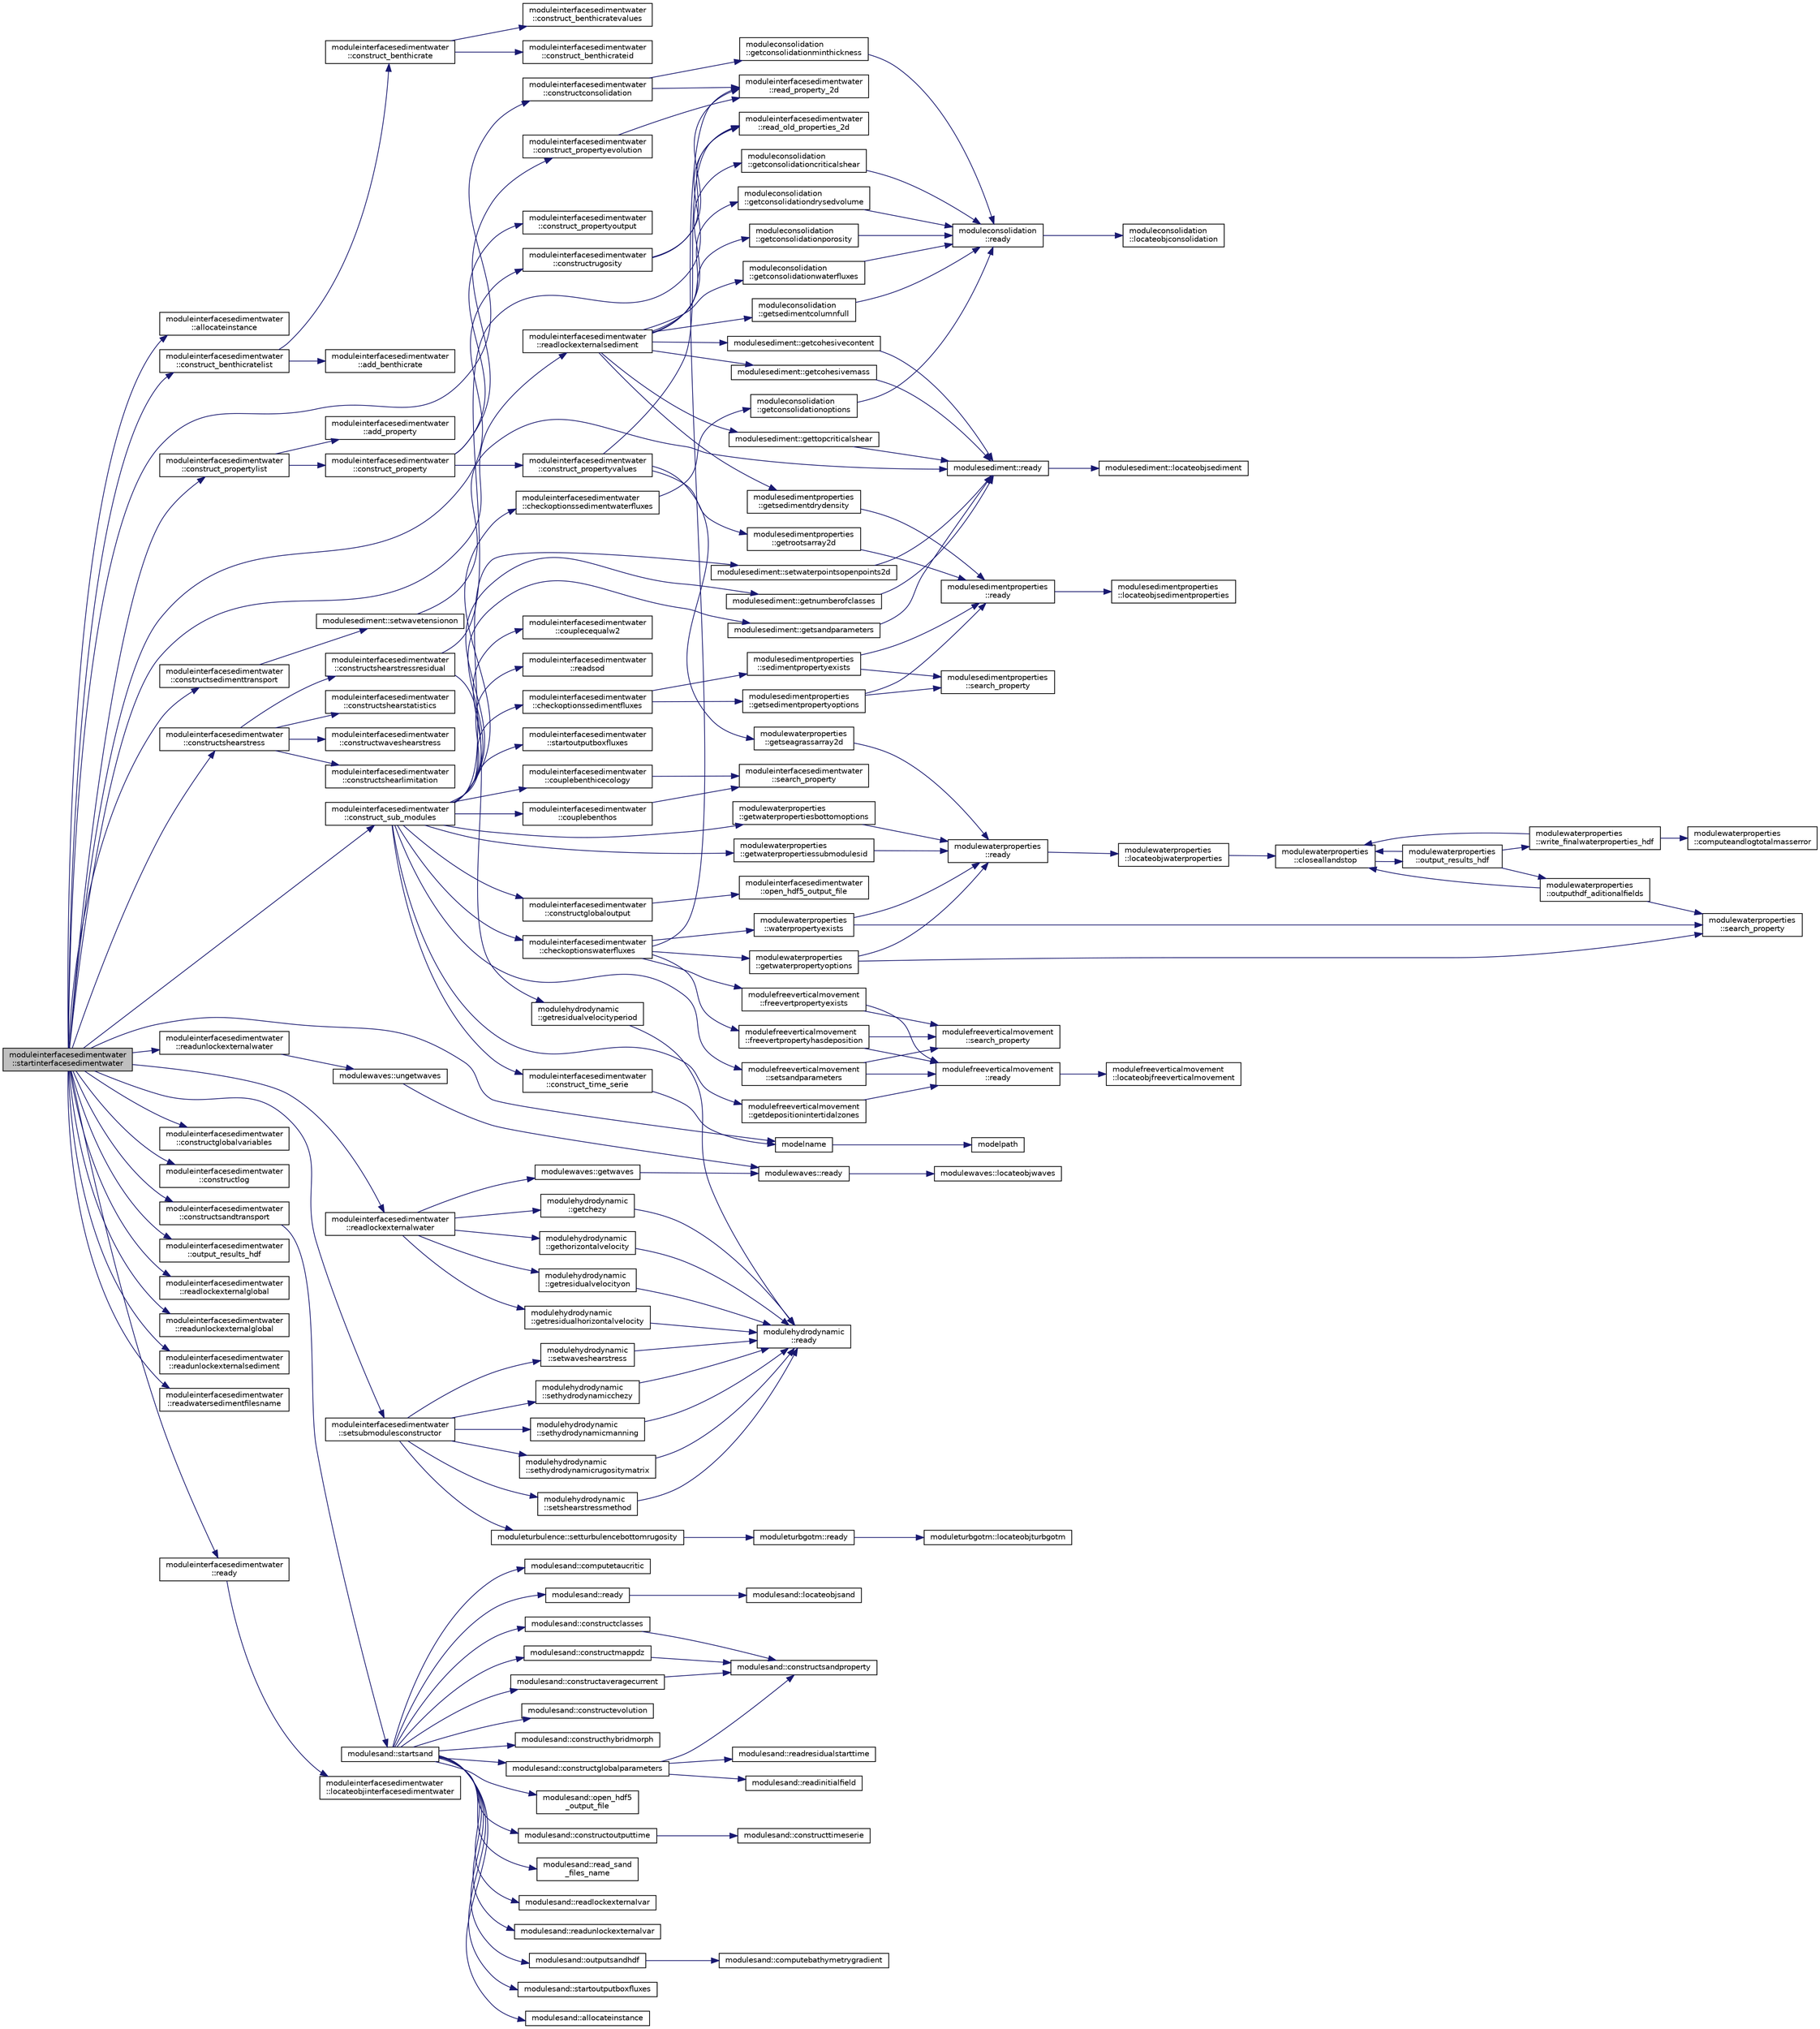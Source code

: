 digraph "moduleinterfacesedimentwater::startinterfacesedimentwater"
{
 // LATEX_PDF_SIZE
  edge [fontname="Helvetica",fontsize="10",labelfontname="Helvetica",labelfontsize="10"];
  node [fontname="Helvetica",fontsize="10",shape=record];
  rankdir="LR";
  Node1 [label="moduleinterfacesedimentwater\l::startinterfacesedimentwater",height=0.2,width=0.4,color="black", fillcolor="grey75", style="filled", fontcolor="black",tooltip=" "];
  Node1 -> Node2 [color="midnightblue",fontsize="10",style="solid"];
  Node2 [label="moduleinterfacesedimentwater\l::allocateinstance",height=0.2,width=0.4,color="black", fillcolor="white", style="filled",URL="$namespacemoduleinterfacesedimentwater.html#ab65f957bafcb50f6f38a075ca13833de",tooltip=" "];
  Node1 -> Node3 [color="midnightblue",fontsize="10",style="solid"];
  Node3 [label="moduleinterfacesedimentwater\l::construct_benthicratelist",height=0.2,width=0.4,color="black", fillcolor="white", style="filled",URL="$namespacemoduleinterfacesedimentwater.html#a4713df4000135a16a6b464063f75fe72",tooltip=" "];
  Node3 -> Node4 [color="midnightblue",fontsize="10",style="solid"];
  Node4 [label="moduleinterfacesedimentwater\l::add_benthicrate",height=0.2,width=0.4,color="black", fillcolor="white", style="filled",URL="$namespacemoduleinterfacesedimentwater.html#a9d88824cf037c2b56b53fc58c3274259",tooltip=" "];
  Node3 -> Node5 [color="midnightblue",fontsize="10",style="solid"];
  Node5 [label="moduleinterfacesedimentwater\l::construct_benthicrate",height=0.2,width=0.4,color="black", fillcolor="white", style="filled",URL="$namespacemoduleinterfacesedimentwater.html#ab413235c8b7ada790b2fdaa8d3598925",tooltip=" "];
  Node5 -> Node6 [color="midnightblue",fontsize="10",style="solid"];
  Node6 [label="moduleinterfacesedimentwater\l::construct_benthicrateid",height=0.2,width=0.4,color="black", fillcolor="white", style="filled",URL="$namespacemoduleinterfacesedimentwater.html#a079a9bc42bec35aabbd6e236c075228e",tooltip=" "];
  Node5 -> Node7 [color="midnightblue",fontsize="10",style="solid"];
  Node7 [label="moduleinterfacesedimentwater\l::construct_benthicratevalues",height=0.2,width=0.4,color="black", fillcolor="white", style="filled",URL="$namespacemoduleinterfacesedimentwater.html#a6172f96194c964b013cd855127df7b8d",tooltip=" "];
  Node1 -> Node8 [color="midnightblue",fontsize="10",style="solid"];
  Node8 [label="moduleinterfacesedimentwater\l::construct_propertylist",height=0.2,width=0.4,color="black", fillcolor="white", style="filled",URL="$namespacemoduleinterfacesedimentwater.html#a1db436f609ed9890367a1345dba195c0",tooltip=" "];
  Node8 -> Node9 [color="midnightblue",fontsize="10",style="solid"];
  Node9 [label="moduleinterfacesedimentwater\l::add_property",height=0.2,width=0.4,color="black", fillcolor="white", style="filled",URL="$namespacemoduleinterfacesedimentwater.html#aa06e726d01ab265942552440a00f80f8",tooltip=" "];
  Node8 -> Node10 [color="midnightblue",fontsize="10",style="solid"];
  Node10 [label="moduleinterfacesedimentwater\l::construct_property",height=0.2,width=0.4,color="black", fillcolor="white", style="filled",URL="$namespacemoduleinterfacesedimentwater.html#a7388cf4b98f85f5b8bc80f3e59724650",tooltip=" "];
  Node10 -> Node11 [color="midnightblue",fontsize="10",style="solid"];
  Node11 [label="moduleinterfacesedimentwater\l::construct_propertyevolution",height=0.2,width=0.4,color="black", fillcolor="white", style="filled",URL="$namespacemoduleinterfacesedimentwater.html#a6336ff1fc78b8fe728b00770c5b311b0",tooltip=" "];
  Node11 -> Node12 [color="midnightblue",fontsize="10",style="solid"];
  Node12 [label="moduleinterfacesedimentwater\l::read_property_2d",height=0.2,width=0.4,color="black", fillcolor="white", style="filled",URL="$namespacemoduleinterfacesedimentwater.html#a8cfac9807ceccbcd4aa2d115757fe179",tooltip=" "];
  Node10 -> Node13 [color="midnightblue",fontsize="10",style="solid"];
  Node13 [label="moduleinterfacesedimentwater\l::construct_propertyoutput",height=0.2,width=0.4,color="black", fillcolor="white", style="filled",URL="$namespacemoduleinterfacesedimentwater.html#a63417d4ba89dc1cc869efface42ddc8a",tooltip=" "];
  Node10 -> Node14 [color="midnightblue",fontsize="10",style="solid"];
  Node14 [label="moduleinterfacesedimentwater\l::construct_propertyvalues",height=0.2,width=0.4,color="black", fillcolor="white", style="filled",URL="$namespacemoduleinterfacesedimentwater.html#a9e41247ffadd3cbbaf6315c7a890f885",tooltip=" "];
  Node14 -> Node15 [color="midnightblue",fontsize="10",style="solid"];
  Node15 [label="modulesedimentproperties\l::getrootsarray2d",height=0.2,width=0.4,color="black", fillcolor="white", style="filled",URL="$namespacemodulesedimentproperties.html#a36fdb0ce96392baedfac23a2a327bf82",tooltip=" "];
  Node15 -> Node16 [color="midnightblue",fontsize="10",style="solid"];
  Node16 [label="modulesedimentproperties\l::ready",height=0.2,width=0.4,color="black", fillcolor="white", style="filled",URL="$namespacemodulesedimentproperties.html#a0ac80b6b6970285688cd69f623317e33",tooltip=" "];
  Node16 -> Node17 [color="midnightblue",fontsize="10",style="solid"];
  Node17 [label="modulesedimentproperties\l::locateobjsedimentproperties",height=0.2,width=0.4,color="black", fillcolor="white", style="filled",URL="$namespacemodulesedimentproperties.html#a8bdf617b0165523af238758f5b5a5767",tooltip=" "];
  Node14 -> Node18 [color="midnightblue",fontsize="10",style="solid"];
  Node18 [label="modulewaterproperties\l::getseagrassarray2d",height=0.2,width=0.4,color="black", fillcolor="white", style="filled",URL="$namespacemodulewaterproperties.html#a627fb9974f1a0e254f8b0f6dfa4653ea",tooltip=" "];
  Node18 -> Node19 [color="midnightblue",fontsize="10",style="solid"];
  Node19 [label="modulewaterproperties\l::ready",height=0.2,width=0.4,color="black", fillcolor="white", style="filled",URL="$namespacemodulewaterproperties.html#ad54774dedce486739249cb10b4de21e2",tooltip=" "];
  Node19 -> Node20 [color="midnightblue",fontsize="10",style="solid"];
  Node20 [label="modulewaterproperties\l::locateobjwaterproperties",height=0.2,width=0.4,color="black", fillcolor="white", style="filled",URL="$namespacemodulewaterproperties.html#ae4516d6c7f3687b0293515314b0ade90",tooltip=" "];
  Node20 -> Node21 [color="midnightblue",fontsize="10",style="solid"];
  Node21 [label="modulewaterproperties\l::closeallandstop",height=0.2,width=0.4,color="black", fillcolor="white", style="filled",URL="$namespacemodulewaterproperties.html#a5bb74dfe4637836633ca6817a4a72758",tooltip=" "];
  Node21 -> Node22 [color="midnightblue",fontsize="10",style="solid"];
  Node22 [label="modulewaterproperties\l::output_results_hdf",height=0.2,width=0.4,color="black", fillcolor="white", style="filled",URL="$namespacemodulewaterproperties.html#a78143a2ee73e78a6441a03852a7b9f9a",tooltip=" "];
  Node22 -> Node21 [color="midnightblue",fontsize="10",style="solid"];
  Node22 -> Node23 [color="midnightblue",fontsize="10",style="solid"];
  Node23 [label="modulewaterproperties\l::outputhdf_aditionalfields",height=0.2,width=0.4,color="black", fillcolor="white", style="filled",URL="$namespacemodulewaterproperties.html#a0e590dc368b505cd9ea918d724d3eee3",tooltip=" "];
  Node23 -> Node21 [color="midnightblue",fontsize="10",style="solid"];
  Node23 -> Node24 [color="midnightblue",fontsize="10",style="solid"];
  Node24 [label="modulewaterproperties\l::search_property",height=0.2,width=0.4,color="black", fillcolor="white", style="filled",URL="$namespacemodulewaterproperties.html#ae6b7d758da27fb15faee52b3ed14029d",tooltip=" "];
  Node22 -> Node25 [color="midnightblue",fontsize="10",style="solid"];
  Node25 [label="modulewaterproperties\l::write_finalwaterproperties_hdf",height=0.2,width=0.4,color="black", fillcolor="white", style="filled",URL="$namespacemodulewaterproperties.html#a2893cea8ca427b1290aeb65593659aa0",tooltip=" "];
  Node25 -> Node21 [color="midnightblue",fontsize="10",style="solid"];
  Node25 -> Node26 [color="midnightblue",fontsize="10",style="solid"];
  Node26 [label="modulewaterproperties\l::computeandlogtotalmasserror",height=0.2,width=0.4,color="black", fillcolor="white", style="filled",URL="$namespacemodulewaterproperties.html#af1b9165b0e72747e4478868c7e5eff00",tooltip=" "];
  Node14 -> Node27 [color="midnightblue",fontsize="10",style="solid"];
  Node27 [label="moduleinterfacesedimentwater\l::read_old_properties_2d",height=0.2,width=0.4,color="black", fillcolor="white", style="filled",URL="$namespacemoduleinterfacesedimentwater.html#a5ecef3f0b90f38fe83b205a0d5cbe7ca",tooltip=" "];
  Node1 -> Node28 [color="midnightblue",fontsize="10",style="solid"];
  Node28 [label="moduleinterfacesedimentwater\l::construct_sub_modules",height=0.2,width=0.4,color="black", fillcolor="white", style="filled",URL="$namespacemoduleinterfacesedimentwater.html#a95c6fc880171b2c2d476ac8adcb366e0",tooltip=" "];
  Node28 -> Node29 [color="midnightblue",fontsize="10",style="solid"];
  Node29 [label="moduleinterfacesedimentwater\l::checkoptionssedimentfluxes",height=0.2,width=0.4,color="black", fillcolor="white", style="filled",URL="$namespacemoduleinterfacesedimentwater.html#af1236045d4bf3e91947d80c8c3140745",tooltip=" "];
  Node29 -> Node30 [color="midnightblue",fontsize="10",style="solid"];
  Node30 [label="modulesedimentproperties\l::getsedimentpropertyoptions",height=0.2,width=0.4,color="black", fillcolor="white", style="filled",URL="$namespacemodulesedimentproperties.html#a140a456cc243156f2a6bc2d18fc0a834",tooltip=" "];
  Node30 -> Node16 [color="midnightblue",fontsize="10",style="solid"];
  Node30 -> Node31 [color="midnightblue",fontsize="10",style="solid"];
  Node31 [label="modulesedimentproperties\l::search_property",height=0.2,width=0.4,color="black", fillcolor="white", style="filled",URL="$namespacemodulesedimentproperties.html#a30718f70ea81a445eb986292b5c9cd5f",tooltip=" "];
  Node29 -> Node32 [color="midnightblue",fontsize="10",style="solid"];
  Node32 [label="modulesedimentproperties\l::sedimentpropertyexists",height=0.2,width=0.4,color="black", fillcolor="white", style="filled",URL="$namespacemodulesedimentproperties.html#a5b50162eeb042d1b89c4fc2ed2edfa45",tooltip=" "];
  Node32 -> Node16 [color="midnightblue",fontsize="10",style="solid"];
  Node32 -> Node31 [color="midnightblue",fontsize="10",style="solid"];
  Node28 -> Node33 [color="midnightblue",fontsize="10",style="solid"];
  Node33 [label="moduleinterfacesedimentwater\l::checkoptionssedimentwaterfluxes",height=0.2,width=0.4,color="black", fillcolor="white", style="filled",URL="$namespacemoduleinterfacesedimentwater.html#a4e30b1a0b5e1d1437a7a7f27bc7aea53",tooltip=" "];
  Node33 -> Node34 [color="midnightblue",fontsize="10",style="solid"];
  Node34 [label="moduleconsolidation\l::getconsolidationoptions",height=0.2,width=0.4,color="black", fillcolor="white", style="filled",URL="$namespacemoduleconsolidation.html#a37aecd6313d74a8d082f6b77cd63bfef",tooltip=" "];
  Node34 -> Node35 [color="midnightblue",fontsize="10",style="solid"];
  Node35 [label="moduleconsolidation\l::ready",height=0.2,width=0.4,color="black", fillcolor="white", style="filled",URL="$namespacemoduleconsolidation.html#ab6b8d86bedc5c2870f1fb998c297005e",tooltip=" "];
  Node35 -> Node36 [color="midnightblue",fontsize="10",style="solid"];
  Node36 [label="moduleconsolidation\l::locateobjconsolidation",height=0.2,width=0.4,color="black", fillcolor="white", style="filled",URL="$namespacemoduleconsolidation.html#a782ed1b2a1870dc38bceeca90e360669",tooltip=" "];
  Node28 -> Node37 [color="midnightblue",fontsize="10",style="solid"];
  Node37 [label="moduleinterfacesedimentwater\l::checkoptionswaterfluxes",height=0.2,width=0.4,color="black", fillcolor="white", style="filled",URL="$namespacemoduleinterfacesedimentwater.html#a3d7dba6457e9607bdd56867fc1e7516c",tooltip=" "];
  Node37 -> Node38 [color="midnightblue",fontsize="10",style="solid"];
  Node38 [label="modulefreeverticalmovement\l::freevertpropertyexists",height=0.2,width=0.4,color="black", fillcolor="white", style="filled",URL="$namespacemodulefreeverticalmovement.html#abe59234b027e4daf4dad54daa42f5438",tooltip=" "];
  Node38 -> Node39 [color="midnightblue",fontsize="10",style="solid"];
  Node39 [label="modulefreeverticalmovement\l::ready",height=0.2,width=0.4,color="black", fillcolor="white", style="filled",URL="$namespacemodulefreeverticalmovement.html#a6822a6ac8c2596feb6110b6fa936b42b",tooltip=" "];
  Node39 -> Node40 [color="midnightblue",fontsize="10",style="solid"];
  Node40 [label="modulefreeverticalmovement\l::locateobjfreeverticalmovement",height=0.2,width=0.4,color="black", fillcolor="white", style="filled",URL="$namespacemodulefreeverticalmovement.html#a5b77a0a606cd82e8b48959c866cc4029",tooltip=" "];
  Node38 -> Node41 [color="midnightblue",fontsize="10",style="solid"];
  Node41 [label="modulefreeverticalmovement\l::search_property",height=0.2,width=0.4,color="black", fillcolor="white", style="filled",URL="$namespacemodulefreeverticalmovement.html#a7533a239e57263d95d53d832615113be",tooltip=" "];
  Node37 -> Node42 [color="midnightblue",fontsize="10",style="solid"];
  Node42 [label="modulefreeverticalmovement\l::freevertpropertyhasdeposition",height=0.2,width=0.4,color="black", fillcolor="white", style="filled",URL="$namespacemodulefreeverticalmovement.html#a5df00d9a684664131c8c007872e866a8",tooltip=" "];
  Node42 -> Node39 [color="midnightblue",fontsize="10",style="solid"];
  Node42 -> Node41 [color="midnightblue",fontsize="10",style="solid"];
  Node37 -> Node43 [color="midnightblue",fontsize="10",style="solid"];
  Node43 [label="modulewaterproperties\l::getwaterpropertyoptions",height=0.2,width=0.4,color="black", fillcolor="white", style="filled",URL="$namespacemodulewaterproperties.html#aab0b283f67aa51240519cab03610aab7",tooltip=" "];
  Node43 -> Node19 [color="midnightblue",fontsize="10",style="solid"];
  Node43 -> Node24 [color="midnightblue",fontsize="10",style="solid"];
  Node37 -> Node12 [color="midnightblue",fontsize="10",style="solid"];
  Node37 -> Node44 [color="midnightblue",fontsize="10",style="solid"];
  Node44 [label="modulewaterproperties\l::waterpropertyexists",height=0.2,width=0.4,color="black", fillcolor="white", style="filled",URL="$namespacemodulewaterproperties.html#a2c7278a1e0767b9b9c5419a5b34299f5",tooltip=" "];
  Node44 -> Node19 [color="midnightblue",fontsize="10",style="solid"];
  Node44 -> Node24 [color="midnightblue",fontsize="10",style="solid"];
  Node28 -> Node45 [color="midnightblue",fontsize="10",style="solid"];
  Node45 [label="moduleinterfacesedimentwater\l::construct_time_serie",height=0.2,width=0.4,color="black", fillcolor="white", style="filled",URL="$namespacemoduleinterfacesedimentwater.html#ad93a2c6131aefc16d45e6f81ca87678e",tooltip=" "];
  Node45 -> Node46 [color="midnightblue",fontsize="10",style="solid"];
  Node46 [label="modelname",height=0.2,width=0.4,color="black", fillcolor="white", style="filled",URL="$_main_8_f90.html#af0ae0b978e6573bc461573aa66062e83",tooltip=" "];
  Node46 -> Node47 [color="midnightblue",fontsize="10",style="solid"];
  Node47 [label="modelpath",height=0.2,width=0.4,color="black", fillcolor="white", style="filled",URL="$_main_8_f90.html#ada5b220b45dcba73a75264dcde43e3bd",tooltip=" "];
  Node28 -> Node48 [color="midnightblue",fontsize="10",style="solid"];
  Node48 [label="moduleinterfacesedimentwater\l::constructglobaloutput",height=0.2,width=0.4,color="black", fillcolor="white", style="filled",URL="$namespacemoduleinterfacesedimentwater.html#ac6a2892e7ef45d76ecf31efda1d69f96",tooltip=" "];
  Node48 -> Node49 [color="midnightblue",fontsize="10",style="solid"];
  Node49 [label="moduleinterfacesedimentwater\l::open_hdf5_output_file",height=0.2,width=0.4,color="black", fillcolor="white", style="filled",URL="$namespacemoduleinterfacesedimentwater.html#a4426ad3ca86030e07e39188a538bdca8",tooltip=" "];
  Node28 -> Node50 [color="midnightblue",fontsize="10",style="solid"];
  Node50 [label="moduleinterfacesedimentwater\l::couplebenthicecology",height=0.2,width=0.4,color="black", fillcolor="white", style="filled",URL="$namespacemoduleinterfacesedimentwater.html#a3f246d5d6de3e05347807acd5b8422a1",tooltip=" "];
  Node50 -> Node51 [color="midnightblue",fontsize="10",style="solid"];
  Node51 [label="moduleinterfacesedimentwater\l::search_property",height=0.2,width=0.4,color="black", fillcolor="white", style="filled",URL="$namespacemoduleinterfacesedimentwater.html#ae241bc3d883ac6be0459ecc4b5128d68",tooltip=" "];
  Node28 -> Node52 [color="midnightblue",fontsize="10",style="solid"];
  Node52 [label="moduleinterfacesedimentwater\l::couplebenthos",height=0.2,width=0.4,color="black", fillcolor="white", style="filled",URL="$namespacemoduleinterfacesedimentwater.html#a0c508a9cfd619780e5dee7d75830b71a",tooltip=" "];
  Node52 -> Node51 [color="midnightblue",fontsize="10",style="solid"];
  Node28 -> Node53 [color="midnightblue",fontsize="10",style="solid"];
  Node53 [label="moduleinterfacesedimentwater\l::couplecequalw2",height=0.2,width=0.4,color="black", fillcolor="white", style="filled",URL="$namespacemoduleinterfacesedimentwater.html#a853cbc670535f28311263abc42873874",tooltip=" "];
  Node28 -> Node54 [color="midnightblue",fontsize="10",style="solid"];
  Node54 [label="modulefreeverticalmovement\l::getdepositionintertidalzones",height=0.2,width=0.4,color="black", fillcolor="white", style="filled",URL="$namespacemodulefreeverticalmovement.html#a7aea36a1bc080954215034040adc4468",tooltip=" "];
  Node54 -> Node39 [color="midnightblue",fontsize="10",style="solid"];
  Node28 -> Node55 [color="midnightblue",fontsize="10",style="solid"];
  Node55 [label="modulesediment::getnumberofclasses",height=0.2,width=0.4,color="black", fillcolor="white", style="filled",URL="$namespacemodulesediment.html#a1b6836cb590222a61d3ec36961ce22c2",tooltip=" "];
  Node55 -> Node56 [color="midnightblue",fontsize="10",style="solid"];
  Node56 [label="modulesediment::ready",height=0.2,width=0.4,color="black", fillcolor="white", style="filled",URL="$namespacemodulesediment.html#a2427e7af36c908526797cc897f1dca07",tooltip=" "];
  Node56 -> Node57 [color="midnightblue",fontsize="10",style="solid"];
  Node57 [label="modulesediment::locateobjsediment",height=0.2,width=0.4,color="black", fillcolor="white", style="filled",URL="$namespacemodulesediment.html#a3719cfe21de51d5aff6e236bffdbe06d",tooltip=" "];
  Node28 -> Node58 [color="midnightblue",fontsize="10",style="solid"];
  Node58 [label="modulesediment::getsandparameters",height=0.2,width=0.4,color="black", fillcolor="white", style="filled",URL="$namespacemodulesediment.html#a283894d1d09fefa91f63082646eea486",tooltip=" "];
  Node58 -> Node56 [color="midnightblue",fontsize="10",style="solid"];
  Node28 -> Node59 [color="midnightblue",fontsize="10",style="solid"];
  Node59 [label="modulewaterproperties\l::getwaterpropertiesbottomoptions",height=0.2,width=0.4,color="black", fillcolor="white", style="filled",URL="$namespacemodulewaterproperties.html#a7c3194f050d1f1d1afd1dc2fd3e02dec",tooltip=" "];
  Node59 -> Node19 [color="midnightblue",fontsize="10",style="solid"];
  Node28 -> Node60 [color="midnightblue",fontsize="10",style="solid"];
  Node60 [label="modulewaterproperties\l::getwaterpropertiessubmodulesid",height=0.2,width=0.4,color="black", fillcolor="white", style="filled",URL="$namespacemodulewaterproperties.html#aa92bc10cfb8ceb9e3edd659ae8e6ed71",tooltip=" "];
  Node60 -> Node19 [color="midnightblue",fontsize="10",style="solid"];
  Node28 -> Node61 [color="midnightblue",fontsize="10",style="solid"];
  Node61 [label="moduleinterfacesedimentwater\l::readsod",height=0.2,width=0.4,color="black", fillcolor="white", style="filled",URL="$namespacemoduleinterfacesedimentwater.html#a86923875b20b0ddacafa24243a465222",tooltip=" "];
  Node28 -> Node62 [color="midnightblue",fontsize="10",style="solid"];
  Node62 [label="modulefreeverticalmovement\l::setsandparameters",height=0.2,width=0.4,color="black", fillcolor="white", style="filled",URL="$namespacemodulefreeverticalmovement.html#a9259d59598e55228b4b8a0ac729e3373",tooltip=" "];
  Node62 -> Node39 [color="midnightblue",fontsize="10",style="solid"];
  Node62 -> Node41 [color="midnightblue",fontsize="10",style="solid"];
  Node28 -> Node63 [color="midnightblue",fontsize="10",style="solid"];
  Node63 [label="modulesediment::setwaterpointsopenpoints2d",height=0.2,width=0.4,color="black", fillcolor="white", style="filled",URL="$namespacemodulesediment.html#a8c48bc8f4d2f029c54181f59654feaa5",tooltip=" "];
  Node63 -> Node56 [color="midnightblue",fontsize="10",style="solid"];
  Node28 -> Node64 [color="midnightblue",fontsize="10",style="solid"];
  Node64 [label="moduleinterfacesedimentwater\l::startoutputboxfluxes",height=0.2,width=0.4,color="black", fillcolor="white", style="filled",URL="$namespacemoduleinterfacesedimentwater.html#af7fed6c8828bf29ad2aadce486e94d62",tooltip=" "];
  Node1 -> Node65 [color="midnightblue",fontsize="10",style="solid"];
  Node65 [label="moduleinterfacesedimentwater\l::constructconsolidation",height=0.2,width=0.4,color="black", fillcolor="white", style="filled",URL="$namespacemoduleinterfacesedimentwater.html#af0c8cd28e080ee63fe3573266a390d33",tooltip=" "];
  Node65 -> Node66 [color="midnightblue",fontsize="10",style="solid"];
  Node66 [label="moduleconsolidation\l::getconsolidationminthickness",height=0.2,width=0.4,color="black", fillcolor="white", style="filled",URL="$namespacemoduleconsolidation.html#a9166ecea6df370e3decee58c70761e72",tooltip=" "];
  Node66 -> Node35 [color="midnightblue",fontsize="10",style="solid"];
  Node65 -> Node12 [color="midnightblue",fontsize="10",style="solid"];
  Node1 -> Node67 [color="midnightblue",fontsize="10",style="solid"];
  Node67 [label="moduleinterfacesedimentwater\l::constructglobalvariables",height=0.2,width=0.4,color="black", fillcolor="white", style="filled",URL="$namespacemoduleinterfacesedimentwater.html#a6f12890d7a3c41413a03f74cc366bd1a",tooltip=" "];
  Node1 -> Node68 [color="midnightblue",fontsize="10",style="solid"];
  Node68 [label="moduleinterfacesedimentwater\l::constructlog",height=0.2,width=0.4,color="black", fillcolor="white", style="filled",URL="$namespacemoduleinterfacesedimentwater.html#a77697f9640e26157a55381bdf7158131",tooltip=" "];
  Node1 -> Node69 [color="midnightblue",fontsize="10",style="solid"];
  Node69 [label="moduleinterfacesedimentwater\l::constructrugosity",height=0.2,width=0.4,color="black", fillcolor="white", style="filled",URL="$namespacemoduleinterfacesedimentwater.html#ae92e82b3ef714cf8b3516fa5e25469d3",tooltip=" "];
  Node69 -> Node27 [color="midnightblue",fontsize="10",style="solid"];
  Node69 -> Node12 [color="midnightblue",fontsize="10",style="solid"];
  Node1 -> Node70 [color="midnightblue",fontsize="10",style="solid"];
  Node70 [label="moduleinterfacesedimentwater\l::constructsandtransport",height=0.2,width=0.4,color="black", fillcolor="white", style="filled",URL="$namespacemoduleinterfacesedimentwater.html#a73bbb1dff0427c5f11a6ca3dce2ac6fb",tooltip=" "];
  Node70 -> Node71 [color="midnightblue",fontsize="10",style="solid"];
  Node71 [label="modulesand::startsand",height=0.2,width=0.4,color="black", fillcolor="white", style="filled",URL="$namespacemodulesand.html#a40b3b2fd3451026e5dc113c11bf6ad57",tooltip=" "];
  Node71 -> Node72 [color="midnightblue",fontsize="10",style="solid"];
  Node72 [label="modulesand::allocateinstance",height=0.2,width=0.4,color="black", fillcolor="white", style="filled",URL="$namespacemodulesand.html#ad161b287427b9612e9e73f0e7cb2b2ec",tooltip=" "];
  Node71 -> Node73 [color="midnightblue",fontsize="10",style="solid"];
  Node73 [label="modulesand::computetaucritic",height=0.2,width=0.4,color="black", fillcolor="white", style="filled",URL="$namespacemodulesand.html#a59ce9cc4ddca10eedae7fbc2ca0c2583",tooltip=" "];
  Node71 -> Node74 [color="midnightblue",fontsize="10",style="solid"];
  Node74 [label="modulesand::constructaveragecurrent",height=0.2,width=0.4,color="black", fillcolor="white", style="filled",URL="$namespacemodulesand.html#a04e1a85e46e9df0c79bdc0d537788c96",tooltip=" "];
  Node74 -> Node75 [color="midnightblue",fontsize="10",style="solid"];
  Node75 [label="modulesand::constructsandproperty",height=0.2,width=0.4,color="black", fillcolor="white", style="filled",URL="$namespacemodulesand.html#aafbbd9d9051904d6918751317595fb3d",tooltip=" "];
  Node71 -> Node76 [color="midnightblue",fontsize="10",style="solid"];
  Node76 [label="modulesand::constructclasses",height=0.2,width=0.4,color="black", fillcolor="white", style="filled",URL="$namespacemodulesand.html#a83a39e6e7dea7526131ca5a256383f63",tooltip=" "];
  Node76 -> Node75 [color="midnightblue",fontsize="10",style="solid"];
  Node71 -> Node77 [color="midnightblue",fontsize="10",style="solid"];
  Node77 [label="modulesand::constructevolution",height=0.2,width=0.4,color="black", fillcolor="white", style="filled",URL="$namespacemodulesand.html#a82762171a1b3adfea24df5d01e91490e",tooltip=" "];
  Node71 -> Node78 [color="midnightblue",fontsize="10",style="solid"];
  Node78 [label="modulesand::constructglobalparameters",height=0.2,width=0.4,color="black", fillcolor="white", style="filled",URL="$namespacemodulesand.html#a3f94338f096f34936302bce0d7d91189",tooltip=" "];
  Node78 -> Node75 [color="midnightblue",fontsize="10",style="solid"];
  Node78 -> Node79 [color="midnightblue",fontsize="10",style="solid"];
  Node79 [label="modulesand::readinitialfield",height=0.2,width=0.4,color="black", fillcolor="white", style="filled",URL="$namespacemodulesand.html#aa61dae13b284d7fedb73976eb0340e68",tooltip=" "];
  Node78 -> Node80 [color="midnightblue",fontsize="10",style="solid"];
  Node80 [label="modulesand::readresidualstarttime",height=0.2,width=0.4,color="black", fillcolor="white", style="filled",URL="$namespacemodulesand.html#a402ee8638c7fb9c825536051d1a6c5e8",tooltip=" "];
  Node71 -> Node81 [color="midnightblue",fontsize="10",style="solid"];
  Node81 [label="modulesand::constructhybridmorph",height=0.2,width=0.4,color="black", fillcolor="white", style="filled",URL="$namespacemodulesand.html#a5038864653c40852814080f8d2e82d7b",tooltip=" "];
  Node71 -> Node82 [color="midnightblue",fontsize="10",style="solid"];
  Node82 [label="modulesand::constructmappdz",height=0.2,width=0.4,color="black", fillcolor="white", style="filled",URL="$namespacemodulesand.html#a1fe3b75c21e01743ffaa043028b925b6",tooltip=" "];
  Node82 -> Node75 [color="midnightblue",fontsize="10",style="solid"];
  Node71 -> Node83 [color="midnightblue",fontsize="10",style="solid"];
  Node83 [label="modulesand::constructoutputtime",height=0.2,width=0.4,color="black", fillcolor="white", style="filled",URL="$namespacemodulesand.html#a0db362913d03be6c3ddaab19327561ce",tooltip=" "];
  Node83 -> Node84 [color="midnightblue",fontsize="10",style="solid"];
  Node84 [label="modulesand::constructtimeserie",height=0.2,width=0.4,color="black", fillcolor="white", style="filled",URL="$namespacemodulesand.html#a32501716978e666f3e0a16150986c209",tooltip=" "];
  Node71 -> Node85 [color="midnightblue",fontsize="10",style="solid"];
  Node85 [label="modulesand::open_hdf5\l_output_file",height=0.2,width=0.4,color="black", fillcolor="white", style="filled",URL="$namespacemodulesand.html#a508ae0cf41ca1a4046aa378241b38e19",tooltip=" "];
  Node71 -> Node86 [color="midnightblue",fontsize="10",style="solid"];
  Node86 [label="modulesand::outputsandhdf",height=0.2,width=0.4,color="black", fillcolor="white", style="filled",URL="$namespacemodulesand.html#af453c334bacf72e34c80ff7d4a71fb1a",tooltip=" "];
  Node86 -> Node87 [color="midnightblue",fontsize="10",style="solid"];
  Node87 [label="modulesand::computebathymetrygradient",height=0.2,width=0.4,color="black", fillcolor="white", style="filled",URL="$namespacemodulesand.html#a4fb9cf38c8854f5719cd1bd9633891ce",tooltip=" "];
  Node71 -> Node88 [color="midnightblue",fontsize="10",style="solid"];
  Node88 [label="modulesand::read_sand\l_files_name",height=0.2,width=0.4,color="black", fillcolor="white", style="filled",URL="$namespacemodulesand.html#af5d461af239929ac66d30206f4a6d982",tooltip=" "];
  Node71 -> Node89 [color="midnightblue",fontsize="10",style="solid"];
  Node89 [label="modulesand::readlockexternalvar",height=0.2,width=0.4,color="black", fillcolor="white", style="filled",URL="$namespacemodulesand.html#a3bbda76d81b4711c3b088303a6953f52",tooltip=" "];
  Node71 -> Node90 [color="midnightblue",fontsize="10",style="solid"];
  Node90 [label="modulesand::readunlockexternalvar",height=0.2,width=0.4,color="black", fillcolor="white", style="filled",URL="$namespacemodulesand.html#af758b46396eb7217217ae5f30679be76",tooltip=" "];
  Node71 -> Node91 [color="midnightblue",fontsize="10",style="solid"];
  Node91 [label="modulesand::ready",height=0.2,width=0.4,color="black", fillcolor="white", style="filled",URL="$namespacemodulesand.html#a663024ee5ee19e5c00cce90c271934ea",tooltip=" "];
  Node91 -> Node92 [color="midnightblue",fontsize="10",style="solid"];
  Node92 [label="modulesand::locateobjsand",height=0.2,width=0.4,color="black", fillcolor="white", style="filled",URL="$namespacemodulesand.html#a1cc021f53fc9b3dfb942f3a272588046",tooltip=" "];
  Node71 -> Node93 [color="midnightblue",fontsize="10",style="solid"];
  Node93 [label="modulesand::startoutputboxfluxes",height=0.2,width=0.4,color="black", fillcolor="white", style="filled",URL="$namespacemodulesand.html#a26a45201fee3769e27ba13227a832a22",tooltip=" "];
  Node1 -> Node94 [color="midnightblue",fontsize="10",style="solid"];
  Node94 [label="moduleinterfacesedimentwater\l::constructsedimenttransport",height=0.2,width=0.4,color="black", fillcolor="white", style="filled",URL="$namespacemoduleinterfacesedimentwater.html#aa1f362c776321b794b1a5798a7a557d7",tooltip=" "];
  Node94 -> Node95 [color="midnightblue",fontsize="10",style="solid"];
  Node95 [label="modulesediment::setwavetensionon",height=0.2,width=0.4,color="black", fillcolor="white", style="filled",URL="$namespacemodulesediment.html#a7549a71a1a07687cb5225c5c8441cb72",tooltip=" "];
  Node95 -> Node56 [color="midnightblue",fontsize="10",style="solid"];
  Node1 -> Node96 [color="midnightblue",fontsize="10",style="solid"];
  Node96 [label="moduleinterfacesedimentwater\l::constructshearstress",height=0.2,width=0.4,color="black", fillcolor="white", style="filled",URL="$namespacemoduleinterfacesedimentwater.html#afdce65eb974d56a59cfb4d3ba2145d99",tooltip=" "];
  Node96 -> Node97 [color="midnightblue",fontsize="10",style="solid"];
  Node97 [label="moduleinterfacesedimentwater\l::constructshearlimitation",height=0.2,width=0.4,color="black", fillcolor="white", style="filled",URL="$namespacemoduleinterfacesedimentwater.html#a2072a215e8db4306324a2b30c102ae15",tooltip=" "];
  Node96 -> Node98 [color="midnightblue",fontsize="10",style="solid"];
  Node98 [label="moduleinterfacesedimentwater\l::constructshearstatistics",height=0.2,width=0.4,color="black", fillcolor="white", style="filled",URL="$namespacemoduleinterfacesedimentwater.html#a791c68b5d42b6f1a6b1fe8183420147b",tooltip=" "];
  Node96 -> Node99 [color="midnightblue",fontsize="10",style="solid"];
  Node99 [label="moduleinterfacesedimentwater\l::constructshearstressresidual",height=0.2,width=0.4,color="black", fillcolor="white", style="filled",URL="$namespacemoduleinterfacesedimentwater.html#a32442e359f7b70088783b476537e16e4",tooltip=" "];
  Node99 -> Node100 [color="midnightblue",fontsize="10",style="solid"];
  Node100 [label="modulehydrodynamic\l::getresidualvelocityperiod",height=0.2,width=0.4,color="black", fillcolor="white", style="filled",URL="$namespacemodulehydrodynamic.html#a7ee573b42a594b2caed3935bfdfb2764",tooltip=" "];
  Node100 -> Node101 [color="midnightblue",fontsize="10",style="solid"];
  Node101 [label="modulehydrodynamic\l::ready",height=0.2,width=0.4,color="black", fillcolor="white", style="filled",URL="$namespacemodulehydrodynamic.html#a541821548a44af36e71f5eddedae890e",tooltip=" "];
  Node99 -> Node27 [color="midnightblue",fontsize="10",style="solid"];
  Node96 -> Node102 [color="midnightblue",fontsize="10",style="solid"];
  Node102 [label="moduleinterfacesedimentwater\l::constructwaveshearstress",height=0.2,width=0.4,color="black", fillcolor="white", style="filled",URL="$namespacemoduleinterfacesedimentwater.html#a068eb47dacf7b4047f132db2a3fd8022",tooltip=" "];
  Node1 -> Node46 [color="midnightblue",fontsize="10",style="solid"];
  Node1 -> Node103 [color="midnightblue",fontsize="10",style="solid"];
  Node103 [label="moduleinterfacesedimentwater\l::output_results_hdf",height=0.2,width=0.4,color="black", fillcolor="white", style="filled",URL="$namespacemoduleinterfacesedimentwater.html#ab623073c171ba3d532b1c1ec393f91b6",tooltip=" "];
  Node1 -> Node104 [color="midnightblue",fontsize="10",style="solid"];
  Node104 [label="moduleinterfacesedimentwater\l::readlockexternalglobal",height=0.2,width=0.4,color="black", fillcolor="white", style="filled",URL="$namespacemoduleinterfacesedimentwater.html#a4e44b21fdb18ed4d0fbeb1a77a327fff",tooltip=" "];
  Node1 -> Node105 [color="midnightblue",fontsize="10",style="solid"];
  Node105 [label="moduleinterfacesedimentwater\l::readlockexternalsediment",height=0.2,width=0.4,color="black", fillcolor="white", style="filled",URL="$namespacemoduleinterfacesedimentwater.html#a0c18da6cbbd1ae812489854544d199b6",tooltip=" "];
  Node105 -> Node106 [color="midnightblue",fontsize="10",style="solid"];
  Node106 [label="modulesediment::getcohesivecontent",height=0.2,width=0.4,color="black", fillcolor="white", style="filled",URL="$namespacemodulesediment.html#a595e3a876982089ba4949f113b1a0580",tooltip=" "];
  Node106 -> Node56 [color="midnightblue",fontsize="10",style="solid"];
  Node105 -> Node107 [color="midnightblue",fontsize="10",style="solid"];
  Node107 [label="modulesediment::getcohesivemass",height=0.2,width=0.4,color="black", fillcolor="white", style="filled",URL="$namespacemodulesediment.html#ae44dda471948f0f9a9a2e1c32fd50738",tooltip=" "];
  Node107 -> Node56 [color="midnightblue",fontsize="10",style="solid"];
  Node105 -> Node108 [color="midnightblue",fontsize="10",style="solid"];
  Node108 [label="moduleconsolidation\l::getconsolidationcriticalshear",height=0.2,width=0.4,color="black", fillcolor="white", style="filled",URL="$namespacemoduleconsolidation.html#a9ca5460ab4ca639ac19eb7de5aea9bf6",tooltip=" "];
  Node108 -> Node35 [color="midnightblue",fontsize="10",style="solid"];
  Node105 -> Node109 [color="midnightblue",fontsize="10",style="solid"];
  Node109 [label="moduleconsolidation\l::getconsolidationdrysedvolume",height=0.2,width=0.4,color="black", fillcolor="white", style="filled",URL="$namespacemoduleconsolidation.html#a34d40947baf053926b3fe4e02b7c1225",tooltip=" "];
  Node109 -> Node35 [color="midnightblue",fontsize="10",style="solid"];
  Node105 -> Node110 [color="midnightblue",fontsize="10",style="solid"];
  Node110 [label="moduleconsolidation\l::getconsolidationporosity",height=0.2,width=0.4,color="black", fillcolor="white", style="filled",URL="$namespacemoduleconsolidation.html#a47de60bcd271300a187a9ce6257be08e",tooltip=" "];
  Node110 -> Node35 [color="midnightblue",fontsize="10",style="solid"];
  Node105 -> Node111 [color="midnightblue",fontsize="10",style="solid"];
  Node111 [label="moduleconsolidation\l::getconsolidationwaterfluxes",height=0.2,width=0.4,color="black", fillcolor="white", style="filled",URL="$namespacemoduleconsolidation.html#ab2cf2636db758f412f7c627b38eb6231",tooltip=" "];
  Node111 -> Node35 [color="midnightblue",fontsize="10",style="solid"];
  Node105 -> Node112 [color="midnightblue",fontsize="10",style="solid"];
  Node112 [label="moduleconsolidation\l::getsedimentcolumnfull",height=0.2,width=0.4,color="black", fillcolor="white", style="filled",URL="$namespacemoduleconsolidation.html#ae9552437552ade51a4c1aefcb033a0e7",tooltip=" "];
  Node112 -> Node35 [color="midnightblue",fontsize="10",style="solid"];
  Node105 -> Node113 [color="midnightblue",fontsize="10",style="solid"];
  Node113 [label="modulesedimentproperties\l::getsedimentdrydensity",height=0.2,width=0.4,color="black", fillcolor="white", style="filled",URL="$namespacemodulesedimentproperties.html#ac8feadd6cbbbb852c325a183475aaa8c",tooltip=" "];
  Node113 -> Node16 [color="midnightblue",fontsize="10",style="solid"];
  Node105 -> Node114 [color="midnightblue",fontsize="10",style="solid"];
  Node114 [label="modulesediment::gettopcriticalshear",height=0.2,width=0.4,color="black", fillcolor="white", style="filled",URL="$namespacemodulesediment.html#ac51110b9c285467a4e284c185a4a98b1",tooltip=" "];
  Node114 -> Node56 [color="midnightblue",fontsize="10",style="solid"];
  Node1 -> Node115 [color="midnightblue",fontsize="10",style="solid"];
  Node115 [label="moduleinterfacesedimentwater\l::readlockexternalwater",height=0.2,width=0.4,color="black", fillcolor="white", style="filled",URL="$namespacemoduleinterfacesedimentwater.html#abd721cef18474ae3e82464d38e46a5e1",tooltip=" "];
  Node115 -> Node116 [color="midnightblue",fontsize="10",style="solid"];
  Node116 [label="modulehydrodynamic\l::getchezy",height=0.2,width=0.4,color="black", fillcolor="white", style="filled",URL="$namespacemodulehydrodynamic.html#a377c174d00228d8f36d2d1c5e10a7f32",tooltip=" "];
  Node116 -> Node101 [color="midnightblue",fontsize="10",style="solid"];
  Node115 -> Node117 [color="midnightblue",fontsize="10",style="solid"];
  Node117 [label="modulehydrodynamic\l::gethorizontalvelocity",height=0.2,width=0.4,color="black", fillcolor="white", style="filled",URL="$namespacemodulehydrodynamic.html#aba7eae61c437ef648710efabc4d39e36",tooltip=" "];
  Node117 -> Node101 [color="midnightblue",fontsize="10",style="solid"];
  Node115 -> Node118 [color="midnightblue",fontsize="10",style="solid"];
  Node118 [label="modulehydrodynamic\l::getresidualhorizontalvelocity",height=0.2,width=0.4,color="black", fillcolor="white", style="filled",URL="$namespacemodulehydrodynamic.html#a5e97af02320deab67308d99bcf2745e1",tooltip=" "];
  Node118 -> Node101 [color="midnightblue",fontsize="10",style="solid"];
  Node115 -> Node119 [color="midnightblue",fontsize="10",style="solid"];
  Node119 [label="modulehydrodynamic\l::getresidualvelocityon",height=0.2,width=0.4,color="black", fillcolor="white", style="filled",URL="$namespacemodulehydrodynamic.html#a987751c28d42e91f65901a19ca158b03",tooltip=" "];
  Node119 -> Node101 [color="midnightblue",fontsize="10",style="solid"];
  Node115 -> Node120 [color="midnightblue",fontsize="10",style="solid"];
  Node120 [label="modulewaves::getwaves",height=0.2,width=0.4,color="black", fillcolor="white", style="filled",URL="$namespacemodulewaves.html#a12875a6c82df32faa0d9a05dd2d67b1e",tooltip=" "];
  Node120 -> Node121 [color="midnightblue",fontsize="10",style="solid"];
  Node121 [label="modulewaves::ready",height=0.2,width=0.4,color="black", fillcolor="white", style="filled",URL="$namespacemodulewaves.html#a15beb6e5dff252a4c77c47d43f9b6385",tooltip=" "];
  Node121 -> Node122 [color="midnightblue",fontsize="10",style="solid"];
  Node122 [label="modulewaves::locateobjwaves",height=0.2,width=0.4,color="black", fillcolor="white", style="filled",URL="$namespacemodulewaves.html#a0b543189e013d4ce00f78f873ab7f481",tooltip=" "];
  Node1 -> Node123 [color="midnightblue",fontsize="10",style="solid"];
  Node123 [label="moduleinterfacesedimentwater\l::readunlockexternalglobal",height=0.2,width=0.4,color="black", fillcolor="white", style="filled",URL="$namespacemoduleinterfacesedimentwater.html#a3b4fc7f1a3bccb01412713961a441cf0",tooltip=" "];
  Node1 -> Node124 [color="midnightblue",fontsize="10",style="solid"];
  Node124 [label="moduleinterfacesedimentwater\l::readunlockexternalsediment",height=0.2,width=0.4,color="black", fillcolor="white", style="filled",URL="$namespacemoduleinterfacesedimentwater.html#a6b368a5d3a18b3829f9bd022591d794a",tooltip=" "];
  Node1 -> Node125 [color="midnightblue",fontsize="10",style="solid"];
  Node125 [label="moduleinterfacesedimentwater\l::readunlockexternalwater",height=0.2,width=0.4,color="black", fillcolor="white", style="filled",URL="$namespacemoduleinterfacesedimentwater.html#a23d9e5cbe8c23621607cbca34d93c7f0",tooltip=" "];
  Node125 -> Node126 [color="midnightblue",fontsize="10",style="solid"];
  Node126 [label="modulewaves::ungetwaves",height=0.2,width=0.4,color="black", fillcolor="white", style="filled",URL="$namespacemodulewaves.html#a0c5557cca037fc7fe0c05098f278075d",tooltip=" "];
  Node126 -> Node121 [color="midnightblue",fontsize="10",style="solid"];
  Node1 -> Node127 [color="midnightblue",fontsize="10",style="solid"];
  Node127 [label="moduleinterfacesedimentwater\l::readwatersedimentfilesname",height=0.2,width=0.4,color="black", fillcolor="white", style="filled",URL="$namespacemoduleinterfacesedimentwater.html#a11b9e14e9187da0c2c8bc38302ec8e95",tooltip=" "];
  Node1 -> Node128 [color="midnightblue",fontsize="10",style="solid"];
  Node128 [label="moduleinterfacesedimentwater\l::ready",height=0.2,width=0.4,color="black", fillcolor="white", style="filled",URL="$namespacemoduleinterfacesedimentwater.html#af31617d2ab88d4aceb9dd0edcac94ff2",tooltip=" "];
  Node128 -> Node129 [color="midnightblue",fontsize="10",style="solid"];
  Node129 [label="moduleinterfacesedimentwater\l::locateobjinterfacesedimentwater",height=0.2,width=0.4,color="black", fillcolor="white", style="filled",URL="$namespacemoduleinterfacesedimentwater.html#a299f7798fddc9b92224d7bf9ec6785c0",tooltip=" "];
  Node1 -> Node130 [color="midnightblue",fontsize="10",style="solid"];
  Node130 [label="moduleinterfacesedimentwater\l::setsubmodulesconstructor",height=0.2,width=0.4,color="black", fillcolor="white", style="filled",URL="$namespacemoduleinterfacesedimentwater.html#a5922862ceb22f053a7ddf81b53a0be8c",tooltip=" "];
  Node130 -> Node131 [color="midnightblue",fontsize="10",style="solid"];
  Node131 [label="modulehydrodynamic\l::sethydrodynamicchezy",height=0.2,width=0.4,color="black", fillcolor="white", style="filled",URL="$namespacemodulehydrodynamic.html#aa753ccba1fb48238465631f89ecd8cb6",tooltip=" "];
  Node131 -> Node101 [color="midnightblue",fontsize="10",style="solid"];
  Node130 -> Node132 [color="midnightblue",fontsize="10",style="solid"];
  Node132 [label="modulehydrodynamic\l::sethydrodynamicmanning",height=0.2,width=0.4,color="black", fillcolor="white", style="filled",URL="$namespacemodulehydrodynamic.html#afcbe369a4cc8b78bc18a290f3e05a412",tooltip=" "];
  Node132 -> Node101 [color="midnightblue",fontsize="10",style="solid"];
  Node130 -> Node133 [color="midnightblue",fontsize="10",style="solid"];
  Node133 [label="modulehydrodynamic\l::sethydrodynamicrugositymatrix",height=0.2,width=0.4,color="black", fillcolor="white", style="filled",URL="$namespacemodulehydrodynamic.html#abf6161f88fc2f65b07d9f8764a501633",tooltip=" "];
  Node133 -> Node101 [color="midnightblue",fontsize="10",style="solid"];
  Node130 -> Node134 [color="midnightblue",fontsize="10",style="solid"];
  Node134 [label="modulehydrodynamic\l::setshearstressmethod",height=0.2,width=0.4,color="black", fillcolor="white", style="filled",URL="$namespacemodulehydrodynamic.html#abc0b4b19014469e3102675a4dbffe103",tooltip=" "];
  Node134 -> Node101 [color="midnightblue",fontsize="10",style="solid"];
  Node130 -> Node135 [color="midnightblue",fontsize="10",style="solid"];
  Node135 [label="moduleturbulence::setturbulencebottomrugosity",height=0.2,width=0.4,color="black", fillcolor="white", style="filled",URL="$namespacemoduleturbulence.html#a9df29956676b28634ce0733aa108c62e",tooltip=" "];
  Node135 -> Node136 [color="midnightblue",fontsize="10",style="solid"];
  Node136 [label="moduleturbgotm::ready",height=0.2,width=0.4,color="black", fillcolor="white", style="filled",URL="$namespacemoduleturbgotm.html#a8b59a232d6c61837f14e169cef43d695",tooltip=" "];
  Node136 -> Node137 [color="midnightblue",fontsize="10",style="solid"];
  Node137 [label="moduleturbgotm::locateobjturbgotm",height=0.2,width=0.4,color="black", fillcolor="white", style="filled",URL="$namespacemoduleturbgotm.html#a2445ccc2c59cf2ae892fd78dda123a3d",tooltip=" "];
  Node130 -> Node138 [color="midnightblue",fontsize="10",style="solid"];
  Node138 [label="modulehydrodynamic\l::setwaveshearstress",height=0.2,width=0.4,color="black", fillcolor="white", style="filled",URL="$namespacemodulehydrodynamic.html#a820fb4f4565d7dc61e2cfa6517a1390f",tooltip=" "];
  Node138 -> Node101 [color="midnightblue",fontsize="10",style="solid"];
}
